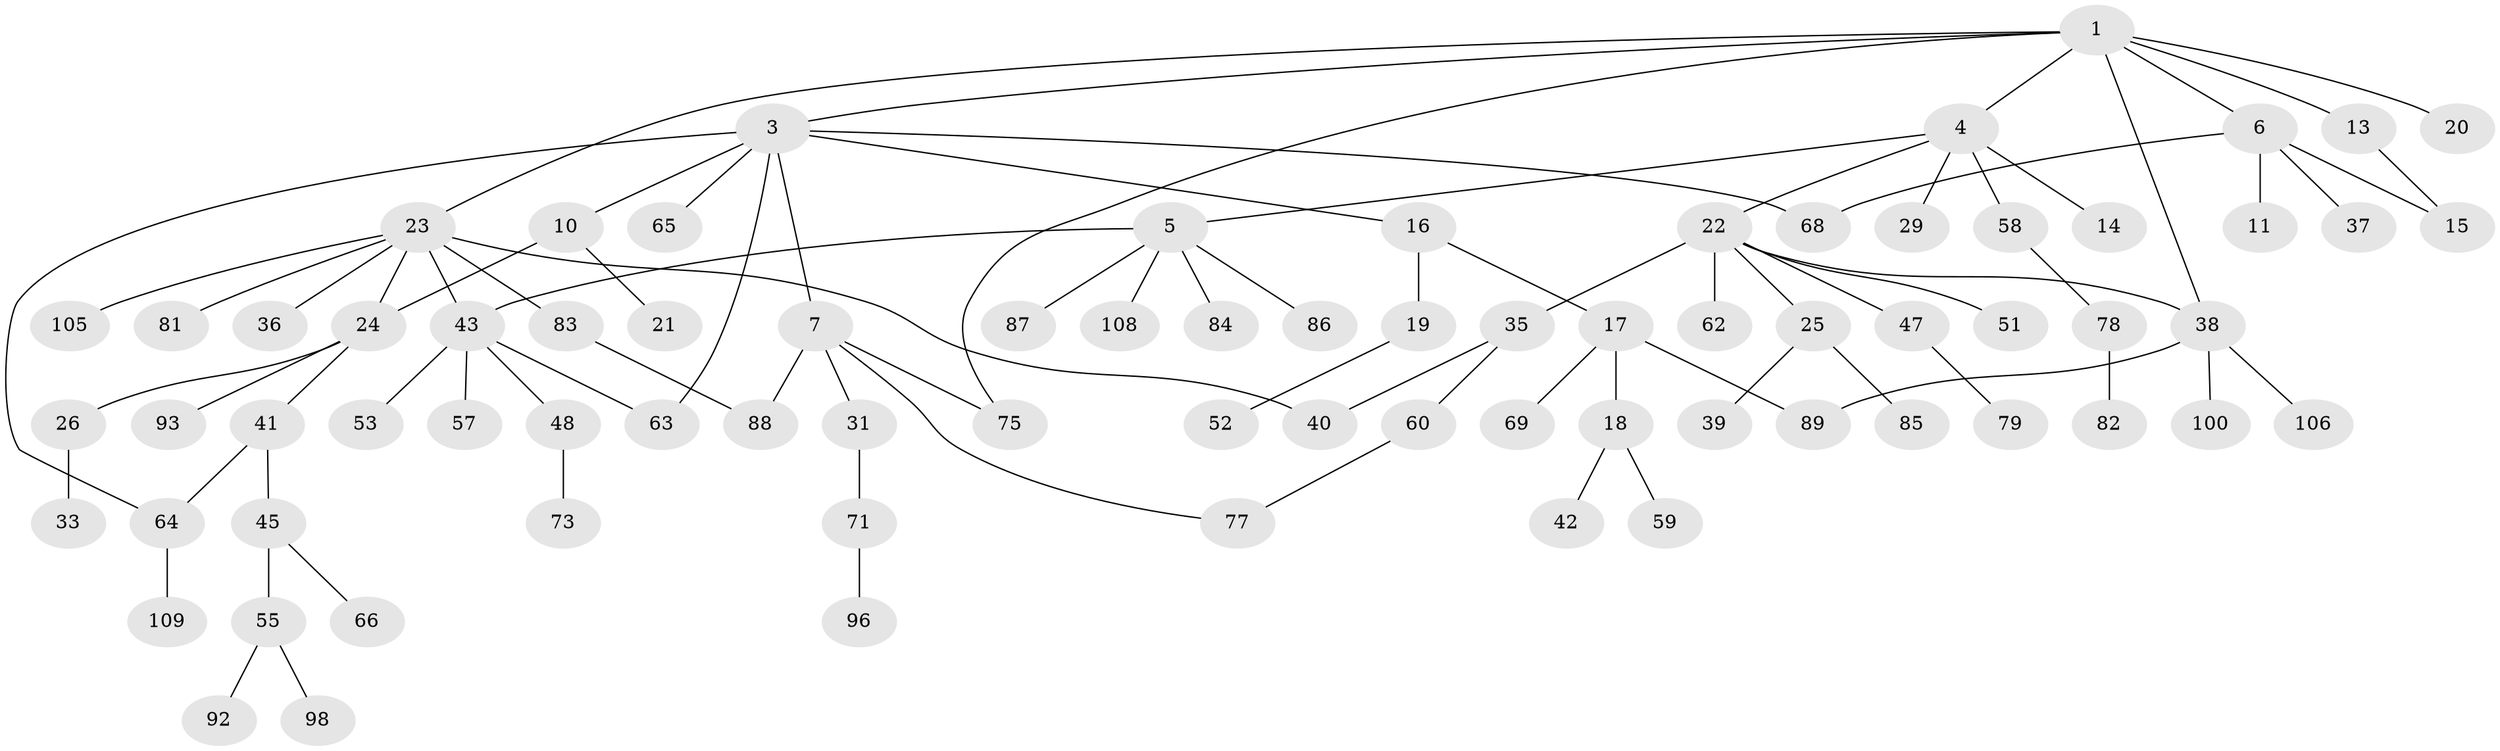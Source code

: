 // Generated by graph-tools (version 1.1) at 2025/23/03/03/25 07:23:30]
// undirected, 76 vertices, 87 edges
graph export_dot {
graph [start="1"]
  node [color=gray90,style=filled];
  1 [super="+2"];
  3 [super="+95"];
  4 [super="+9"];
  5 [super="+8"];
  6 [super="+99"];
  7 [super="+12"];
  10;
  11;
  13 [super="+61"];
  14;
  15;
  16;
  17 [super="+103"];
  18;
  19 [super="+34"];
  20 [super="+30"];
  21;
  22 [super="+28"];
  23 [super="+32"];
  24 [super="+44"];
  25 [super="+27"];
  26;
  29 [super="+74"];
  31;
  33;
  35 [super="+72"];
  36;
  37 [super="+50"];
  38 [super="+56"];
  39;
  40 [super="+54"];
  41;
  42 [super="+80"];
  43 [super="+46"];
  45 [super="+90"];
  47 [super="+70"];
  48 [super="+49"];
  51 [super="+67"];
  52;
  53;
  55 [super="+76"];
  57;
  58;
  59 [super="+97"];
  60;
  62;
  63;
  64;
  65;
  66;
  68;
  69;
  71;
  73;
  75 [super="+107"];
  77 [super="+104"];
  78;
  79;
  81;
  82 [super="+101"];
  83 [super="+91"];
  84;
  85 [super="+102"];
  86;
  87;
  88;
  89 [super="+94"];
  92;
  93;
  96;
  98;
  100;
  105;
  106;
  108;
  109;
  1 -- 6;
  1 -- 13;
  1 -- 20;
  1 -- 23;
  1 -- 3;
  1 -- 4;
  1 -- 38;
  1 -- 75;
  3 -- 7;
  3 -- 10;
  3 -- 16;
  3 -- 64;
  3 -- 65;
  3 -- 63;
  3 -- 68;
  4 -- 5;
  4 -- 14;
  4 -- 58;
  4 -- 29;
  4 -- 22;
  5 -- 84;
  5 -- 86;
  5 -- 87;
  5 -- 43;
  5 -- 108;
  6 -- 11;
  6 -- 37;
  6 -- 68;
  6 -- 15;
  7 -- 88;
  7 -- 77;
  7 -- 75;
  7 -- 31;
  10 -- 21;
  10 -- 24;
  13 -- 15;
  16 -- 17;
  16 -- 19;
  17 -- 18;
  17 -- 69;
  17 -- 89;
  18 -- 42;
  18 -- 59;
  19 -- 52;
  22 -- 25;
  22 -- 47;
  22 -- 62;
  22 -- 38;
  22 -- 35;
  22 -- 51;
  23 -- 36;
  23 -- 40;
  23 -- 83;
  23 -- 105;
  23 -- 81;
  23 -- 43;
  23 -- 24;
  24 -- 26;
  24 -- 41;
  24 -- 93;
  25 -- 85;
  25 -- 39;
  26 -- 33;
  31 -- 71;
  35 -- 60;
  35 -- 40;
  38 -- 100;
  38 -- 106;
  38 -- 89;
  41 -- 45;
  41 -- 64;
  43 -- 48;
  43 -- 57;
  43 -- 63;
  43 -- 53;
  45 -- 55;
  45 -- 66;
  47 -- 79;
  48 -- 73;
  55 -- 98;
  55 -- 92;
  58 -- 78;
  60 -- 77;
  64 -- 109;
  71 -- 96;
  78 -- 82;
  83 -- 88;
}
